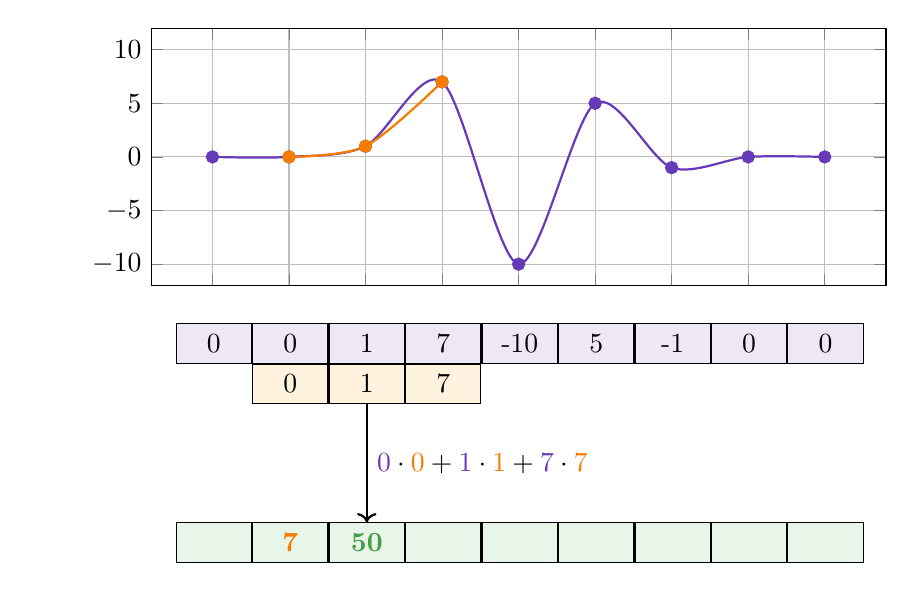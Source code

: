 \definecolor{purple}{HTML}{673AB7}
\definecolor{purplelight}{HTML}{EDE7F6}
\definecolor{orange}{HTML}{F57C00}
\definecolor{orangelight}{HTML}{FFF3E0}
\definecolor{result}{HTML}{E8F5E9}
\definecolor{green}{HTML}{43A047}

% Step 2
\begin{tikzpicture}
    \begin{axis}[,
        width=0.9\textwidth,
        height=0.4\textwidth,
        grid=both,
        ymin=-12, ymax=12,
        xtick={0,1,2,3,4,5,6,7,8},
        ytick={-10,-5,0,5,10},
        xticklabel=\empty
    ]
    \addplot[mark=*, color=purple, thick, smooth
    ] coordinates {
        (0,0) (1,0) (2,1) (3,7) (4,-10) (5,5) (6,-1) (7,0) (8,0)
    };
    \addplot[mark=*, color=orange, thick, smooth
    ] coordinates {
        (1,0) (2,1) (3,7)
    };
    \end{axis}
    \node [
        matrix, 
        minimum width=9.57mm,
        minimum height=5mm,
        row 1/.style={nodes={draw,fill=purplelight}},
        row 2 column 2/.style={nodes={draw,fill=orangelight}},
        row 2 column 3/.style={nodes={draw,fill=orangelight}},
        row 2 column 4/.style={nodes={draw,fill=orangelight}},
        row 6/.style={nodes={draw,fill=result}}
    ] (my matrix) at (4.68,-2)
    {
        \node {0}; & \node{0}; & \node {1}; & \node {7}; & \node{-10}; & \node {5}; & \node {-1}; & \node{0}; & \node {0}; \\
        \node {}; & \node{0}; & \node(n1) {1}; & \node {7}; & \node{}; & \node {}; & \node {}; & \node{}; & \node {}; \\
        \node {}; & \node{}; & \node {}; & \node {}; & \node{}; & \node {}; & \node {}; & \node{}; & \node {}; \\
        \node {}; & \node{}; & \node {}; & \node {}; & \node{}; & \node {}; & \node {}; & \node{}; & \node {}; \\
        \node {}; & \node{}; & \node {}; & \node {}; & \node{}; & \node {}; & \node {}; & \node{}; & \node {}; \\
        \node {}; & \node{\textcolor{orange}{\textbf{7}}}; & \node(n2){\textcolor{green}{\textbf{50}}}; & \node {}; & \node{}; & \node {}; & \node {}; & \node{}; & \node {}; \\
    };
    \draw[->, thick] (n1.south) -- (n2.north) node [right,midway] {$\small \textcolor{purple}{0} \cdot \textcolor{orange}{0} + \textcolor{purple}{1} \cdot \textcolor{orange}{1} + \textcolor{purple}{7} \cdot \textcolor{orange}{7}$};
\end{tikzpicture}

